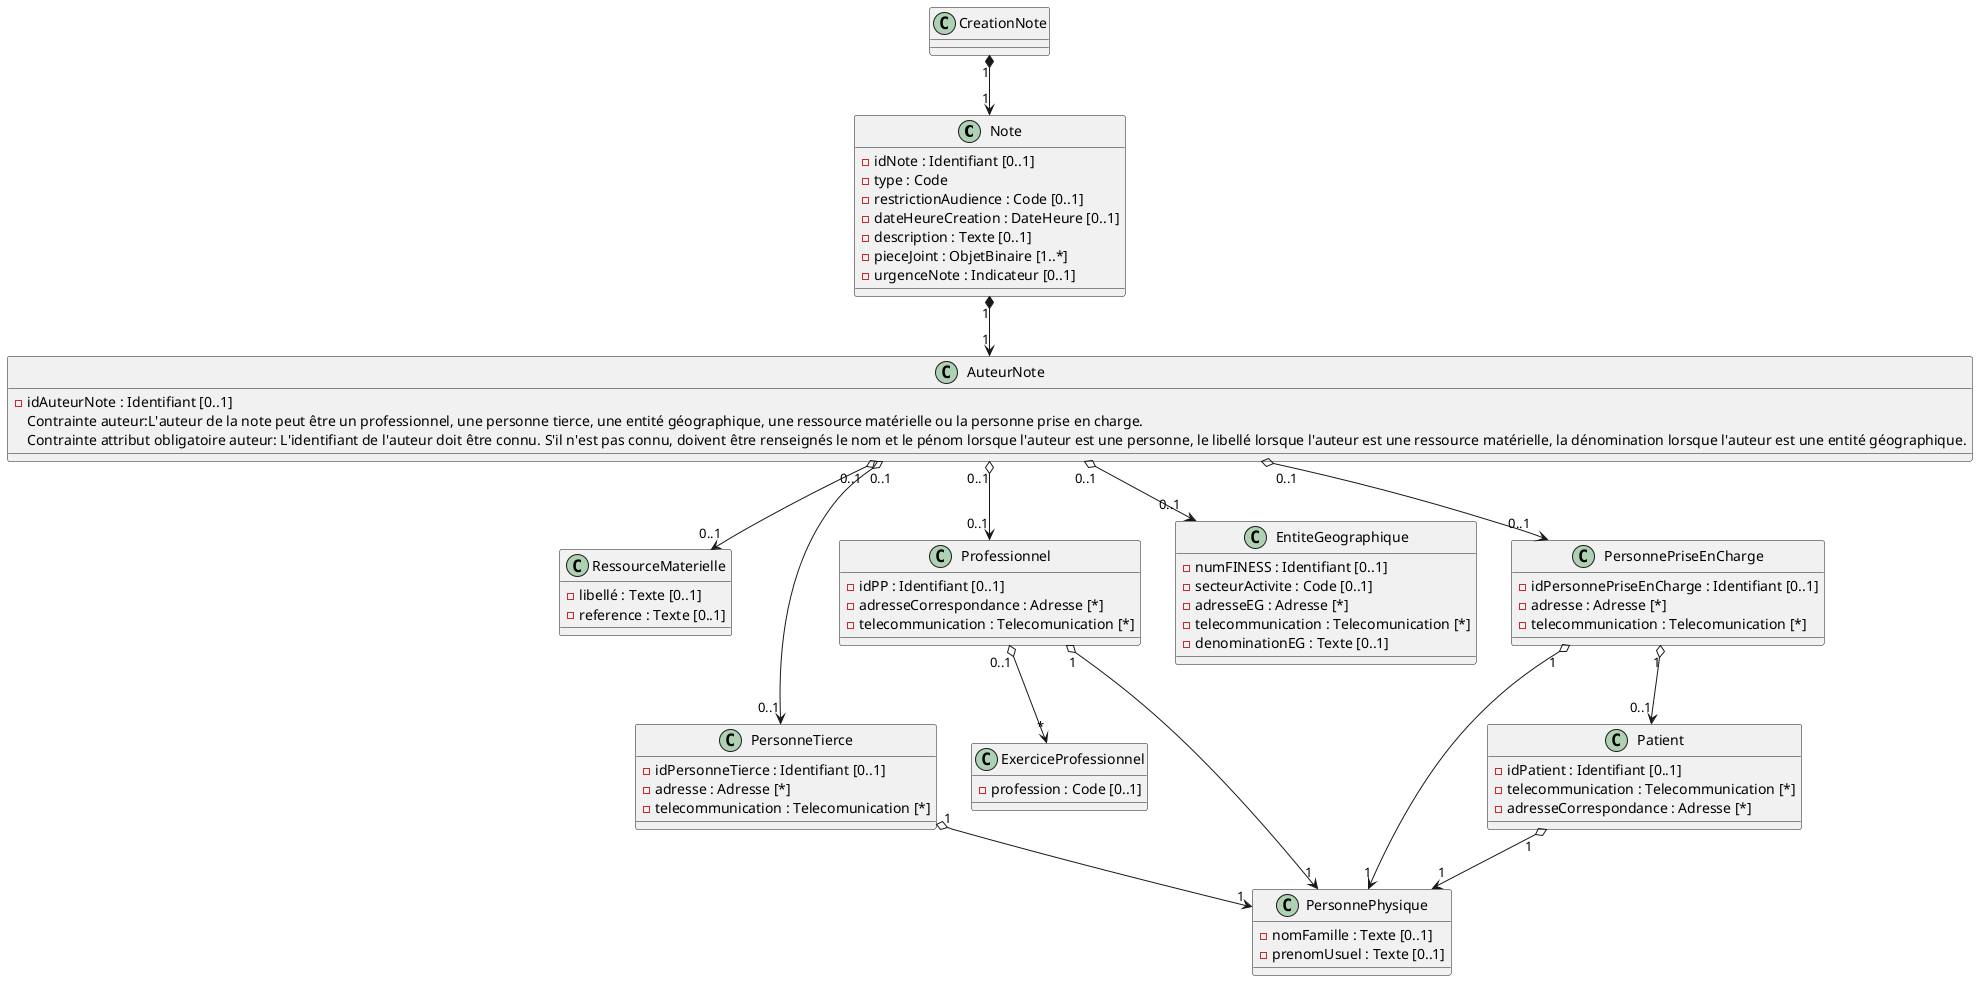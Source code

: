 @startuml


class Note {
 - idNote : Identifiant [0..1]
 - type : Code
 - restrictionAudience : Code [0..1]
 - dateHeureCreation : DateHeure [0..1]
 - description : Texte [0..1]
 - pieceJoint : ObjetBinaire [1..*]
 - urgenceNote : Indicateur [0..1]
}

class AuteurNote {
 - idAuteurNote : Identifiant [0..1]
Contrainte auteur:L'auteur de la note peut être un professionnel, une personne tierce, une entité géographique, une ressource matérielle ou la personne prise en charge.
Contrainte attribut obligatoire auteur: L'identifiant de l'auteur doit être connu. S'il n'est pas connu, doivent être renseignés le nom et le pénom lorsque l'auteur est une personne, le libellé lorsque l'auteur est une ressource matérielle, la dénomination lorsque l'auteur est une entité géographique.
}

class RessourceMaterielle {
 - libellé : Texte [0..1]
 - reference : Texte [0..1]
}

class PersonneTierce {
 - idPersonneTierce : Identifiant [0..1]
 - adresse : Adresse [*]
 - telecommunication : Telecomunication [*]
}

class Professionnel {
 - idPP : Identifiant [0..1]
 - adresseCorrespondance : Adresse [*]
 - telecommunication : Telecomunication [*]
}

class EntiteGeographique {
 - numFINESS : Identifiant [0..1]
 - secteurActivite : Code [0..1]
 - adresseEG : Adresse [*]
 - telecommunication : Telecomunication [*]
 - denominationEG : Texte [0..1]
}

class PersonnePriseEnCharge {
 - idPersonnePriseEnCharge : Identifiant [0..1]
 - adresse : Adresse [*]
 - telecommunication : Telecomunication [*]
}

class ExerciceProfessionnel {
 - profession : Code [0..1]
}

class PersonnePhysique {
 - nomFamille : Texte [0..1]
 - prenomUsuel : Texte [0..1]
}

class Patient {
 - idPatient : Identifiant [0..1]
 - telecommunication : Telecommunication [*]
 - adresseCorrespondance : Adresse [*]
}



CreationNote "1" *--> "1" Note 
Note "1" *--> "1" AuteurNote 


AuteurNote "0..1" o--> "0..1" RessourceMaterielle
AuteurNote "0..1" o--> "0..1" PersonneTierce
AuteurNote "0..1" o--> "0..1" Professionnel
AuteurNote "0..1" o--> "0..1" EntiteGeographique
AuteurNote "0..1" o--> "0..1" PersonnePriseEnCharge


PersonnePriseEnCharge "1" o--> "0..1" Patient
Professionnel "0..1" o--> "*" ExerciceProfessionnel


PersonneTierce "1" o--> "1" PersonnePhysique
Professionnel "1" o--> "1" PersonnePhysique
PersonnePriseEnCharge "1" o--> "1" PersonnePhysique
Patient "1" o--> "1" PersonnePhysique

@enduml